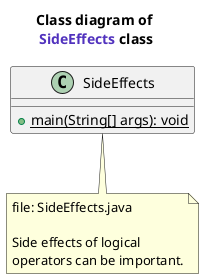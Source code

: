 @startuml
title Class diagram of \n<font name=monospace><color #5132be>SideEffects</color></font> class

class SideEffects {
    {method} + {static} main(String[] args): void
}
note bottom of SideEffects
    file: SideEffects.java
    
    Side effects of logical 
    operators can be important.
end note
@enduml